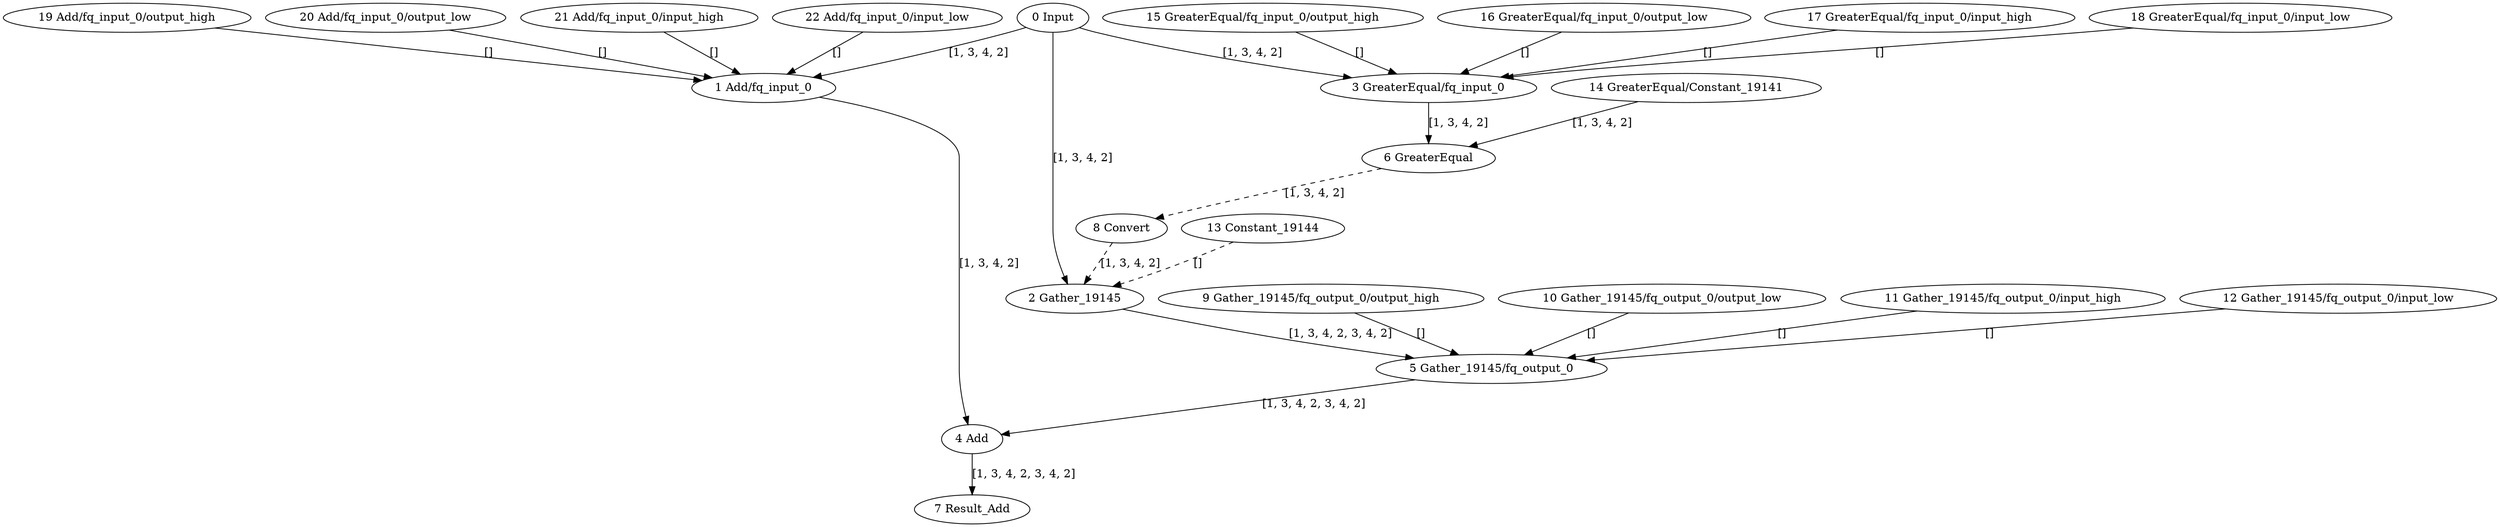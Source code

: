 strict digraph  {
"0 Input" [id=0, type=Parameter];
"1 Add/fq_input_0" [id=1, type=FakeQuantize];
"2 Gather_19145" [id=2, type=Gather];
"3 GreaterEqual/fq_input_0" [id=3, type=FakeQuantize];
"4 Add" [id=4, type=Add];
"5 Gather_19145/fq_output_0" [id=5, type=FakeQuantize];
"6 GreaterEqual" [id=6, type=GreaterEqual];
"7 Result_Add" [id=7, type=Result];
"8 Convert" [id=8, type=Convert];
"9 Gather_19145/fq_output_0/output_high" [id=9, type=Constant];
"10 Gather_19145/fq_output_0/output_low" [id=10, type=Constant];
"11 Gather_19145/fq_output_0/input_high" [id=11, type=Constant];
"12 Gather_19145/fq_output_0/input_low" [id=12, type=Constant];
"13 Constant_19144" [id=13, type=Constant];
"14 GreaterEqual/Constant_19141" [id=14, type=Constant];
"15 GreaterEqual/fq_input_0/output_high" [id=15, type=Constant];
"16 GreaterEqual/fq_input_0/output_low" [id=16, type=Constant];
"17 GreaterEqual/fq_input_0/input_high" [id=17, type=Constant];
"18 GreaterEqual/fq_input_0/input_low" [id=18, type=Constant];
"19 Add/fq_input_0/output_high" [id=19, type=Constant];
"20 Add/fq_input_0/output_low" [id=20, type=Constant];
"21 Add/fq_input_0/input_high" [id=21, type=Constant];
"22 Add/fq_input_0/input_low" [id=22, type=Constant];
"0 Input" -> "1 Add/fq_input_0"  [label="[1, 3, 4, 2]", style=solid];
"0 Input" -> "2 Gather_19145"  [label="[1, 3, 4, 2]", style=solid];
"0 Input" -> "3 GreaterEqual/fq_input_0"  [label="[1, 3, 4, 2]", style=solid];
"1 Add/fq_input_0" -> "4 Add"  [label="[1, 3, 4, 2]", style=solid];
"2 Gather_19145" -> "5 Gather_19145/fq_output_0"  [label="[1, 3, 4, 2, 3, 4, 2]", style=solid];
"3 GreaterEqual/fq_input_0" -> "6 GreaterEqual"  [label="[1, 3, 4, 2]", style=solid];
"4 Add" -> "7 Result_Add"  [label="[1, 3, 4, 2, 3, 4, 2]", style=solid];
"5 Gather_19145/fq_output_0" -> "4 Add"  [label="[1, 3, 4, 2, 3, 4, 2]", style=solid];
"6 GreaterEqual" -> "8 Convert"  [label="[1, 3, 4, 2]", style=dashed];
"8 Convert" -> "2 Gather_19145"  [label="[1, 3, 4, 2]", style=dashed];
"9 Gather_19145/fq_output_0/output_high" -> "5 Gather_19145/fq_output_0"  [label="[]", style=solid];
"10 Gather_19145/fq_output_0/output_low" -> "5 Gather_19145/fq_output_0"  [label="[]", style=solid];
"11 Gather_19145/fq_output_0/input_high" -> "5 Gather_19145/fq_output_0"  [label="[]", style=solid];
"12 Gather_19145/fq_output_0/input_low" -> "5 Gather_19145/fq_output_0"  [label="[]", style=solid];
"13 Constant_19144" -> "2 Gather_19145"  [label="[]", style=dashed];
"14 GreaterEqual/Constant_19141" -> "6 GreaterEqual"  [label="[1, 3, 4, 2]", style=solid];
"15 GreaterEqual/fq_input_0/output_high" -> "3 GreaterEqual/fq_input_0"  [label="[]", style=solid];
"16 GreaterEqual/fq_input_0/output_low" -> "3 GreaterEqual/fq_input_0"  [label="[]", style=solid];
"17 GreaterEqual/fq_input_0/input_high" -> "3 GreaterEqual/fq_input_0"  [label="[]", style=solid];
"18 GreaterEqual/fq_input_0/input_low" -> "3 GreaterEqual/fq_input_0"  [label="[]", style=solid];
"19 Add/fq_input_0/output_high" -> "1 Add/fq_input_0"  [label="[]", style=solid];
"20 Add/fq_input_0/output_low" -> "1 Add/fq_input_0"  [label="[]", style=solid];
"21 Add/fq_input_0/input_high" -> "1 Add/fq_input_0"  [label="[]", style=solid];
"22 Add/fq_input_0/input_low" -> "1 Add/fq_input_0"  [label="[]", style=solid];
}
